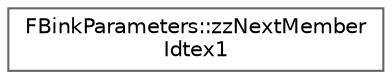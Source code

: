 digraph "Graphical Class Hierarchy"
{
 // INTERACTIVE_SVG=YES
 // LATEX_PDF_SIZE
  bgcolor="transparent";
  edge [fontname=Helvetica,fontsize=10,labelfontname=Helvetica,labelfontsize=10];
  node [fontname=Helvetica,fontsize=10,shape=box,height=0.2,width=0.4];
  rankdir="LR";
  Node0 [id="Node000000",label="FBinkParameters::zzNextMember\lIdtex1",height=0.2,width=0.4,color="grey40", fillcolor="white", style="filled",URL="$d3/df7/structFBinkParameters_1_1zzNextMemberIdtex1.html",tooltip=" "];
}

